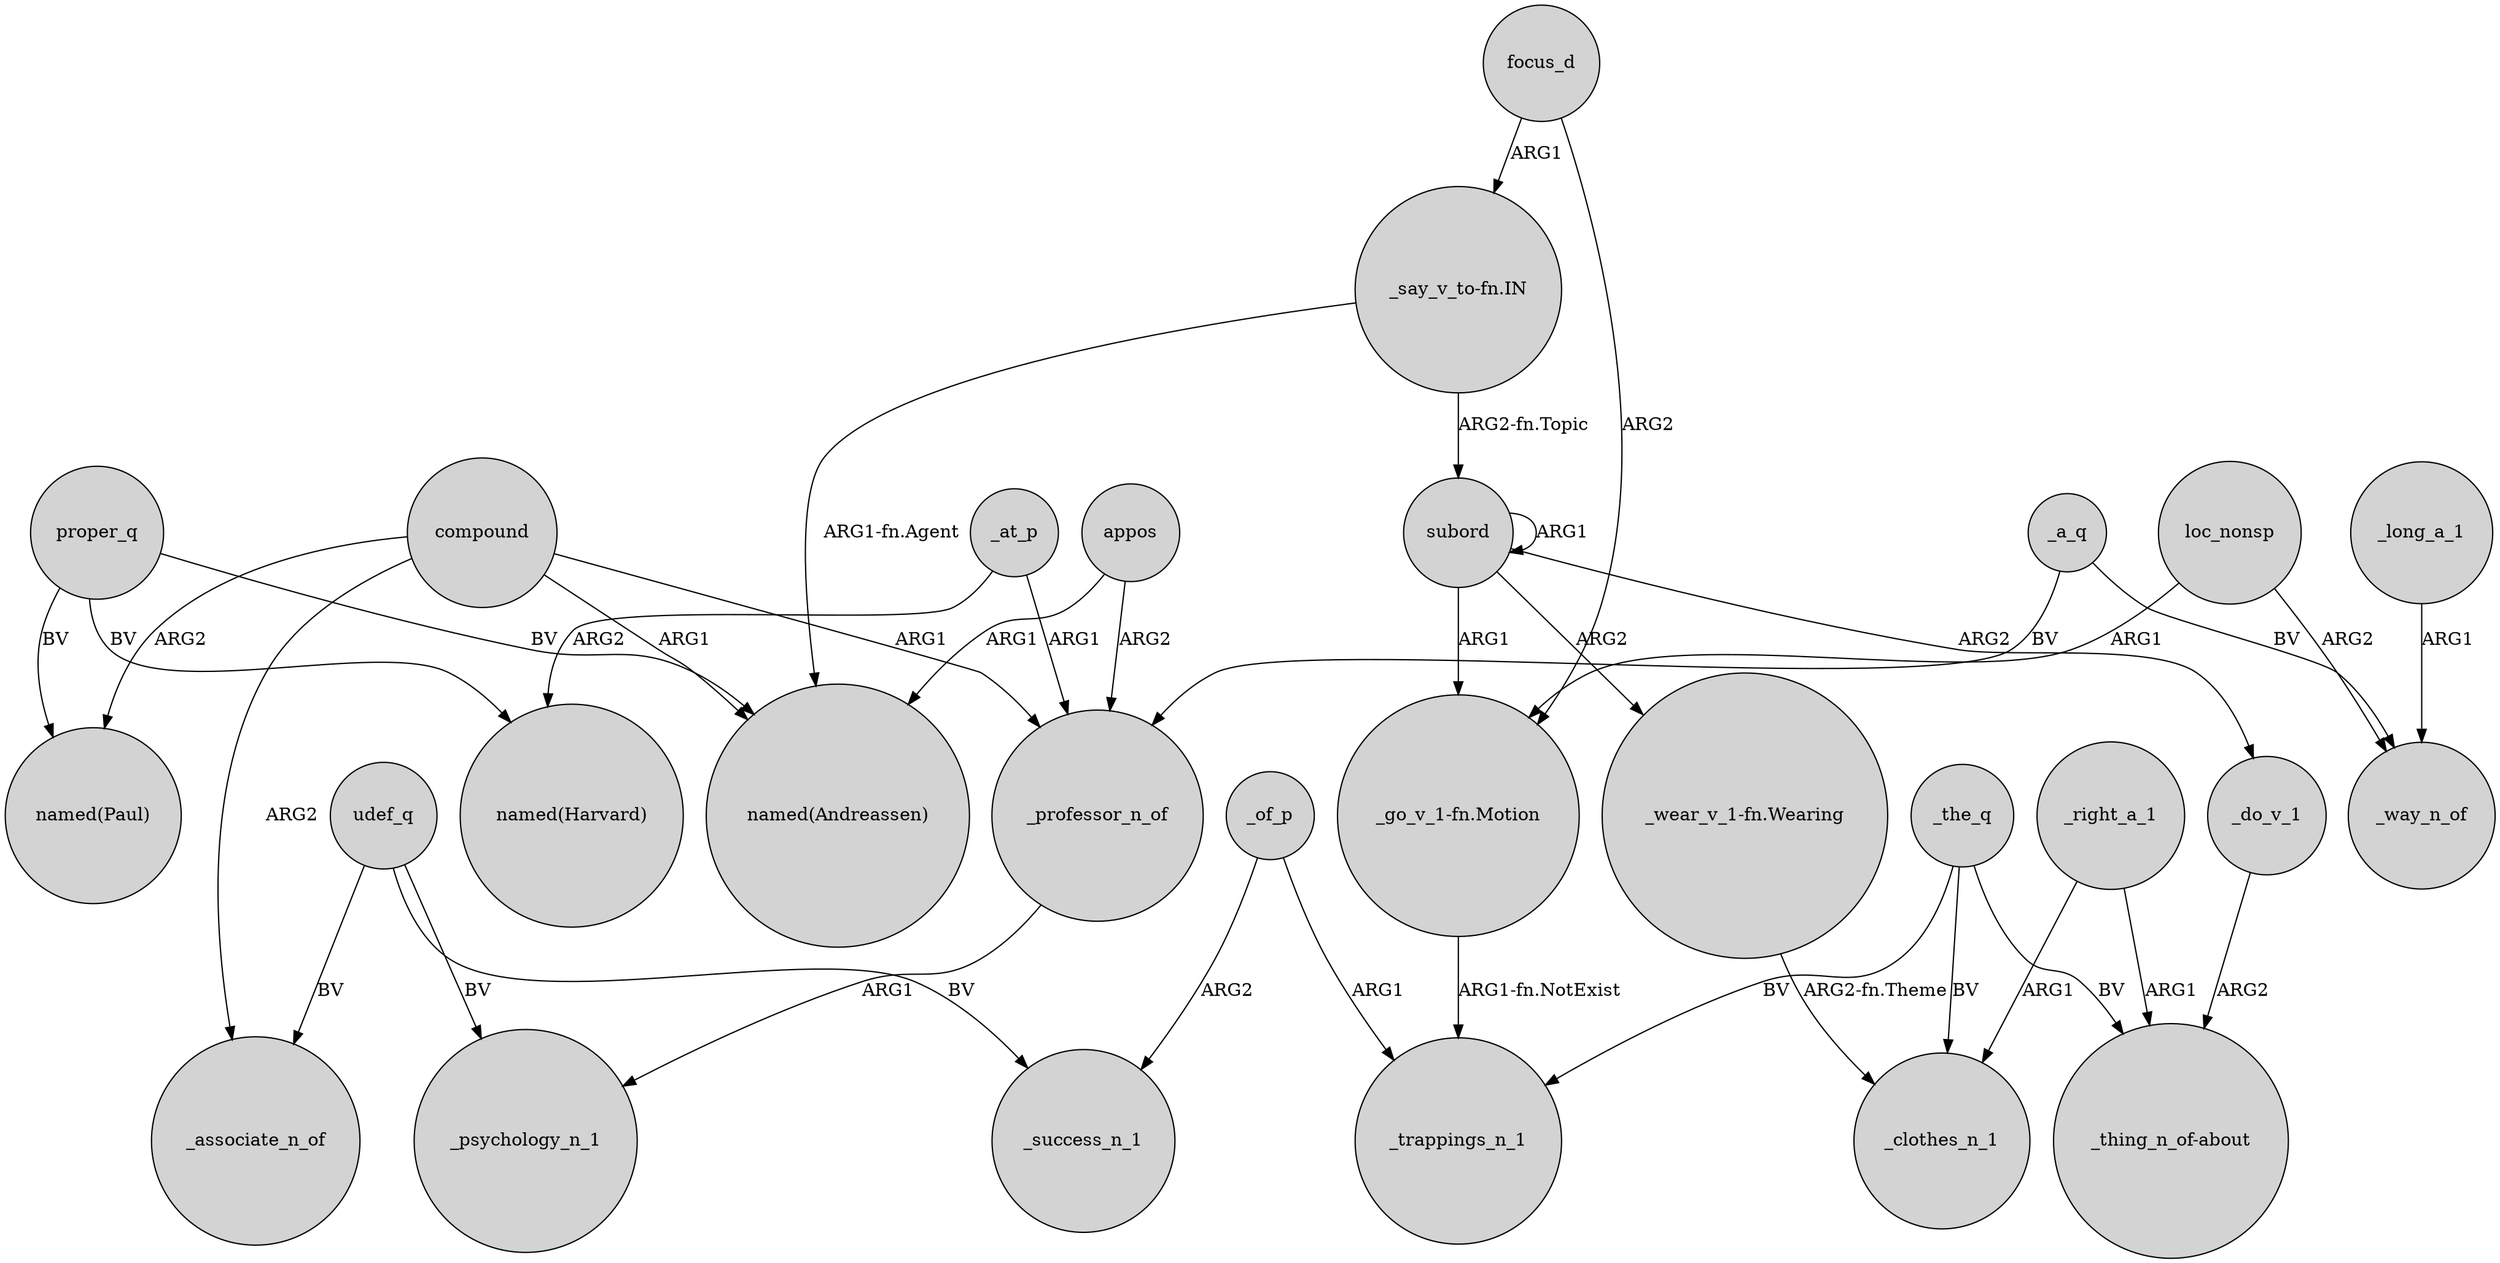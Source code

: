 digraph {
	node [shape=circle style=filled]
	loc_nonsp -> "_go_v_1-fn.Motion" [label=ARG1]
	_do_v_1 -> "_thing_n_of-about" [label=ARG2]
	_professor_n_of -> _psychology_n_1 [label=ARG1]
	"_wear_v_1-fn.Wearing" -> _clothes_n_1 [label="ARG2-fn.Theme"]
	subord -> _do_v_1 [label=ARG2]
	proper_q -> "named(Andreassen)" [label=BV]
	subord -> subord [label=ARG1]
	_right_a_1 -> "_thing_n_of-about" [label=ARG1]
	_of_p -> _success_n_1 [label=ARG2]
	compound -> _professor_n_of [label=ARG1]
	udef_q -> _associate_n_of [label=BV]
	appos -> "named(Andreassen)" [label=ARG1]
	_long_a_1 -> _way_n_of [label=ARG1]
	proper_q -> "named(Harvard)" [label=BV]
	proper_q -> "named(Paul)" [label=BV]
	subord -> "_go_v_1-fn.Motion" [label=ARG1]
	"_go_v_1-fn.Motion" -> _trappings_n_1 [label="ARG1-fn.NotExist"]
	udef_q -> _success_n_1 [label=BV]
	_a_q -> _professor_n_of [label=BV]
	focus_d -> "_go_v_1-fn.Motion" [label=ARG2]
	loc_nonsp -> _way_n_of [label=ARG2]
	"_say_v_to-fn.IN" -> "named(Andreassen)" [label="ARG1-fn.Agent"]
	compound -> "named(Paul)" [label=ARG2]
	udef_q -> _psychology_n_1 [label=BV]
	"_say_v_to-fn.IN" -> subord [label="ARG2-fn.Topic"]
	_the_q -> _trappings_n_1 [label=BV]
	_the_q -> _clothes_n_1 [label=BV]
	_at_p -> _professor_n_of [label=ARG1]
	_right_a_1 -> _clothes_n_1 [label=ARG1]
	_at_p -> "named(Harvard)" [label=ARG2]
	_of_p -> _trappings_n_1 [label=ARG1]
	_the_q -> "_thing_n_of-about" [label=BV]
	_a_q -> _way_n_of [label=BV]
	subord -> "_wear_v_1-fn.Wearing" [label=ARG2]
	appos -> _professor_n_of [label=ARG2]
	compound -> _associate_n_of [label=ARG2]
	focus_d -> "_say_v_to-fn.IN" [label=ARG1]
	compound -> "named(Andreassen)" [label=ARG1]
}
